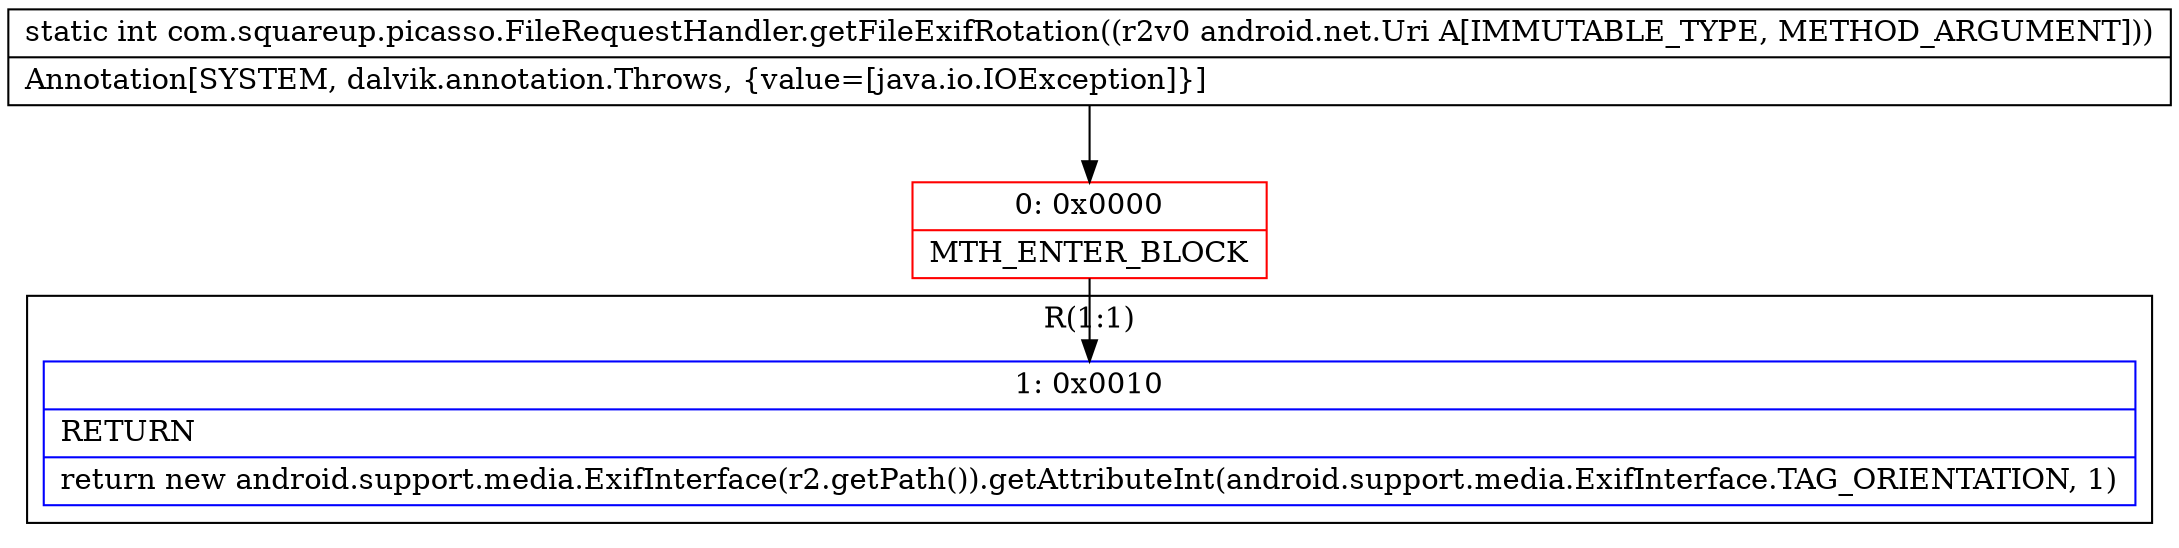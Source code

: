 digraph "CFG forcom.squareup.picasso.FileRequestHandler.getFileExifRotation(Landroid\/net\/Uri;)I" {
subgraph cluster_Region_1859837015 {
label = "R(1:1)";
node [shape=record,color=blue];
Node_1 [shape=record,label="{1\:\ 0x0010|RETURN\l|return new android.support.media.ExifInterface(r2.getPath()).getAttributeInt(android.support.media.ExifInterface.TAG_ORIENTATION, 1)\l}"];
}
Node_0 [shape=record,color=red,label="{0\:\ 0x0000|MTH_ENTER_BLOCK\l}"];
MethodNode[shape=record,label="{static int com.squareup.picasso.FileRequestHandler.getFileExifRotation((r2v0 android.net.Uri A[IMMUTABLE_TYPE, METHOD_ARGUMENT]))  | Annotation[SYSTEM, dalvik.annotation.Throws, \{value=[java.io.IOException]\}]\l}"];
MethodNode -> Node_0;
Node_0 -> Node_1;
}

